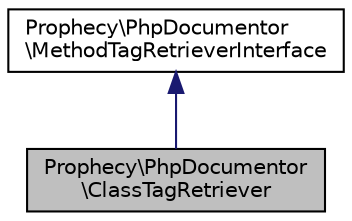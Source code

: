 digraph "Prophecy\PhpDocumentor\ClassTagRetriever"
{
  edge [fontname="Helvetica",fontsize="10",labelfontname="Helvetica",labelfontsize="10"];
  node [fontname="Helvetica",fontsize="10",shape=record];
  Node0 [label="Prophecy\\PhpDocumentor\l\\ClassTagRetriever",height=0.2,width=0.4,color="black", fillcolor="grey75", style="filled", fontcolor="black"];
  Node1 -> Node0 [dir="back",color="midnightblue",fontsize="10",style="solid",fontname="Helvetica"];
  Node1 [label="Prophecy\\PhpDocumentor\l\\MethodTagRetrieverInterface",height=0.2,width=0.4,color="black", fillcolor="white", style="filled",URL="$interfaceProphecy_1_1PhpDocumentor_1_1MethodTagRetrieverInterface.html"];
}
